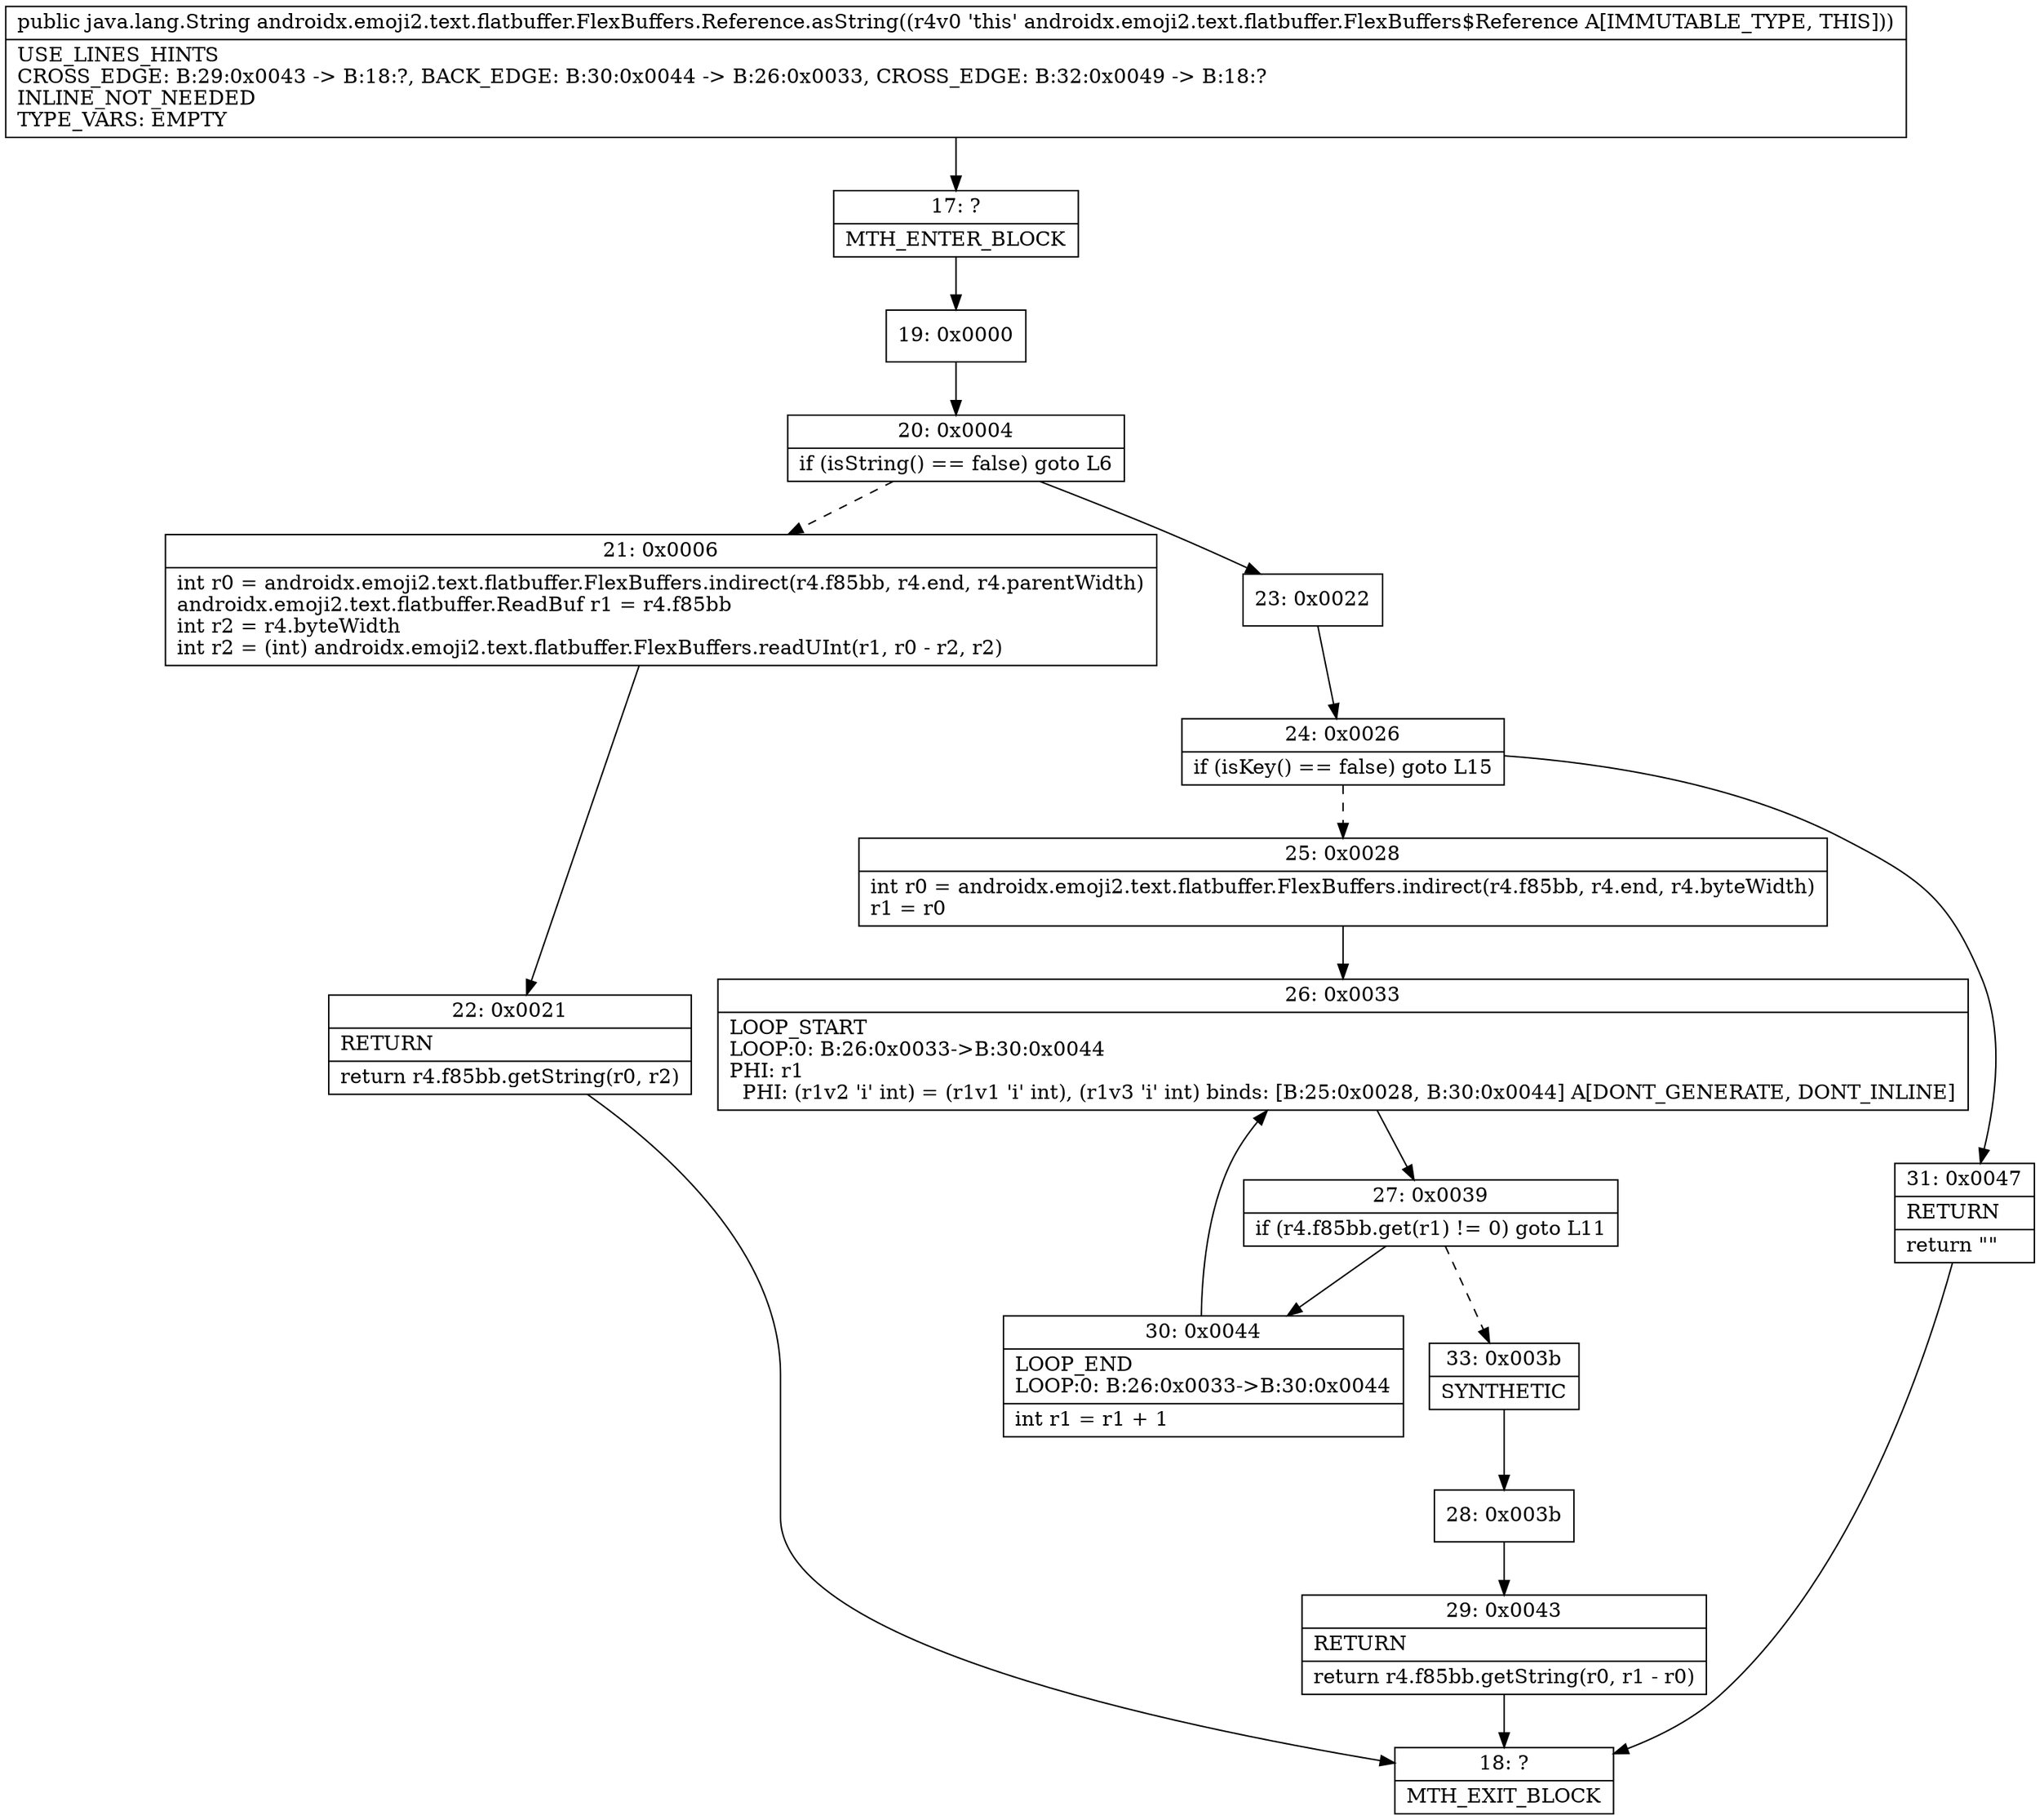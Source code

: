 digraph "CFG forandroidx.emoji2.text.flatbuffer.FlexBuffers.Reference.asString()Ljava\/lang\/String;" {
Node_17 [shape=record,label="{17\:\ ?|MTH_ENTER_BLOCK\l}"];
Node_19 [shape=record,label="{19\:\ 0x0000}"];
Node_20 [shape=record,label="{20\:\ 0x0004|if (isString() == false) goto L6\l}"];
Node_21 [shape=record,label="{21\:\ 0x0006|int r0 = androidx.emoji2.text.flatbuffer.FlexBuffers.indirect(r4.f85bb, r4.end, r4.parentWidth)\landroidx.emoji2.text.flatbuffer.ReadBuf r1 = r4.f85bb\lint r2 = r4.byteWidth\lint r2 = (int) androidx.emoji2.text.flatbuffer.FlexBuffers.readUInt(r1, r0 \- r2, r2)\l}"];
Node_22 [shape=record,label="{22\:\ 0x0021|RETURN\l|return r4.f85bb.getString(r0, r2)\l}"];
Node_18 [shape=record,label="{18\:\ ?|MTH_EXIT_BLOCK\l}"];
Node_23 [shape=record,label="{23\:\ 0x0022}"];
Node_24 [shape=record,label="{24\:\ 0x0026|if (isKey() == false) goto L15\l}"];
Node_25 [shape=record,label="{25\:\ 0x0028|int r0 = androidx.emoji2.text.flatbuffer.FlexBuffers.indirect(r4.f85bb, r4.end, r4.byteWidth)\lr1 = r0\l}"];
Node_26 [shape=record,label="{26\:\ 0x0033|LOOP_START\lLOOP:0: B:26:0x0033\-\>B:30:0x0044\lPHI: r1 \l  PHI: (r1v2 'i' int) = (r1v1 'i' int), (r1v3 'i' int) binds: [B:25:0x0028, B:30:0x0044] A[DONT_GENERATE, DONT_INLINE]\l}"];
Node_27 [shape=record,label="{27\:\ 0x0039|if (r4.f85bb.get(r1) != 0) goto L11\l}"];
Node_30 [shape=record,label="{30\:\ 0x0044|LOOP_END\lLOOP:0: B:26:0x0033\-\>B:30:0x0044\l|int r1 = r1 + 1\l}"];
Node_33 [shape=record,label="{33\:\ 0x003b|SYNTHETIC\l}"];
Node_28 [shape=record,label="{28\:\ 0x003b}"];
Node_29 [shape=record,label="{29\:\ 0x0043|RETURN\l|return r4.f85bb.getString(r0, r1 \- r0)\l}"];
Node_31 [shape=record,label="{31\:\ 0x0047|RETURN\l|return \"\"\l}"];
MethodNode[shape=record,label="{public java.lang.String androidx.emoji2.text.flatbuffer.FlexBuffers.Reference.asString((r4v0 'this' androidx.emoji2.text.flatbuffer.FlexBuffers$Reference A[IMMUTABLE_TYPE, THIS]))  | USE_LINES_HINTS\lCROSS_EDGE: B:29:0x0043 \-\> B:18:?, BACK_EDGE: B:30:0x0044 \-\> B:26:0x0033, CROSS_EDGE: B:32:0x0049 \-\> B:18:?\lINLINE_NOT_NEEDED\lTYPE_VARS: EMPTY\l}"];
MethodNode -> Node_17;Node_17 -> Node_19;
Node_19 -> Node_20;
Node_20 -> Node_21[style=dashed];
Node_20 -> Node_23;
Node_21 -> Node_22;
Node_22 -> Node_18;
Node_23 -> Node_24;
Node_24 -> Node_25[style=dashed];
Node_24 -> Node_31;
Node_25 -> Node_26;
Node_26 -> Node_27;
Node_27 -> Node_30;
Node_27 -> Node_33[style=dashed];
Node_30 -> Node_26;
Node_33 -> Node_28;
Node_28 -> Node_29;
Node_29 -> Node_18;
Node_31 -> Node_18;
}

